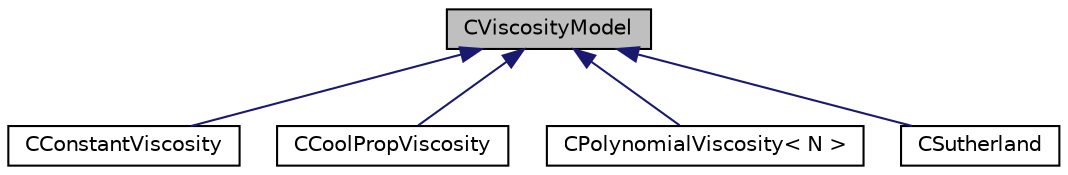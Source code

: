 digraph "CViscosityModel"
{
 // LATEX_PDF_SIZE
  edge [fontname="Helvetica",fontsize="10",labelfontname="Helvetica",labelfontsize="10"];
  node [fontname="Helvetica",fontsize="10",shape=record];
  Node1 [label="CViscosityModel",height=0.2,width=0.4,color="black", fillcolor="grey75", style="filled", fontcolor="black",tooltip="Interface class for defining the laminar viscosity model."];
  Node1 -> Node2 [dir="back",color="midnightblue",fontsize="10",style="solid",fontname="Helvetica"];
  Node2 [label="CConstantViscosity",height=0.2,width=0.4,color="black", fillcolor="white", style="filled",URL="$classCConstantViscosity.html",tooltip="Defines a constant viscosity model."];
  Node1 -> Node3 [dir="back",color="midnightblue",fontsize="10",style="solid",fontname="Helvetica"];
  Node3 [label="CCoolPropViscosity",height=0.2,width=0.4,color="black", fillcolor="white", style="filled",URL="$classCCoolPropViscosity.html",tooltip="Defines CoolProp viscosity model."];
  Node1 -> Node4 [dir="back",color="midnightblue",fontsize="10",style="solid",fontname="Helvetica"];
  Node4 [label="CPolynomialViscosity\< N \>",height=0.2,width=0.4,color="black", fillcolor="white", style="filled",URL="$classCPolynomialViscosity.html",tooltip="Defines laminar viscosity as a polynomial function of temperature."];
  Node1 -> Node5 [dir="back",color="midnightblue",fontsize="10",style="solid",fontname="Helvetica"];
  Node5 [label="CSutherland",height=0.2,width=0.4,color="black", fillcolor="white", style="filled",URL="$classCSutherland.html",tooltip="Defines Sutherland's Law for laminar viscosity."];
}
